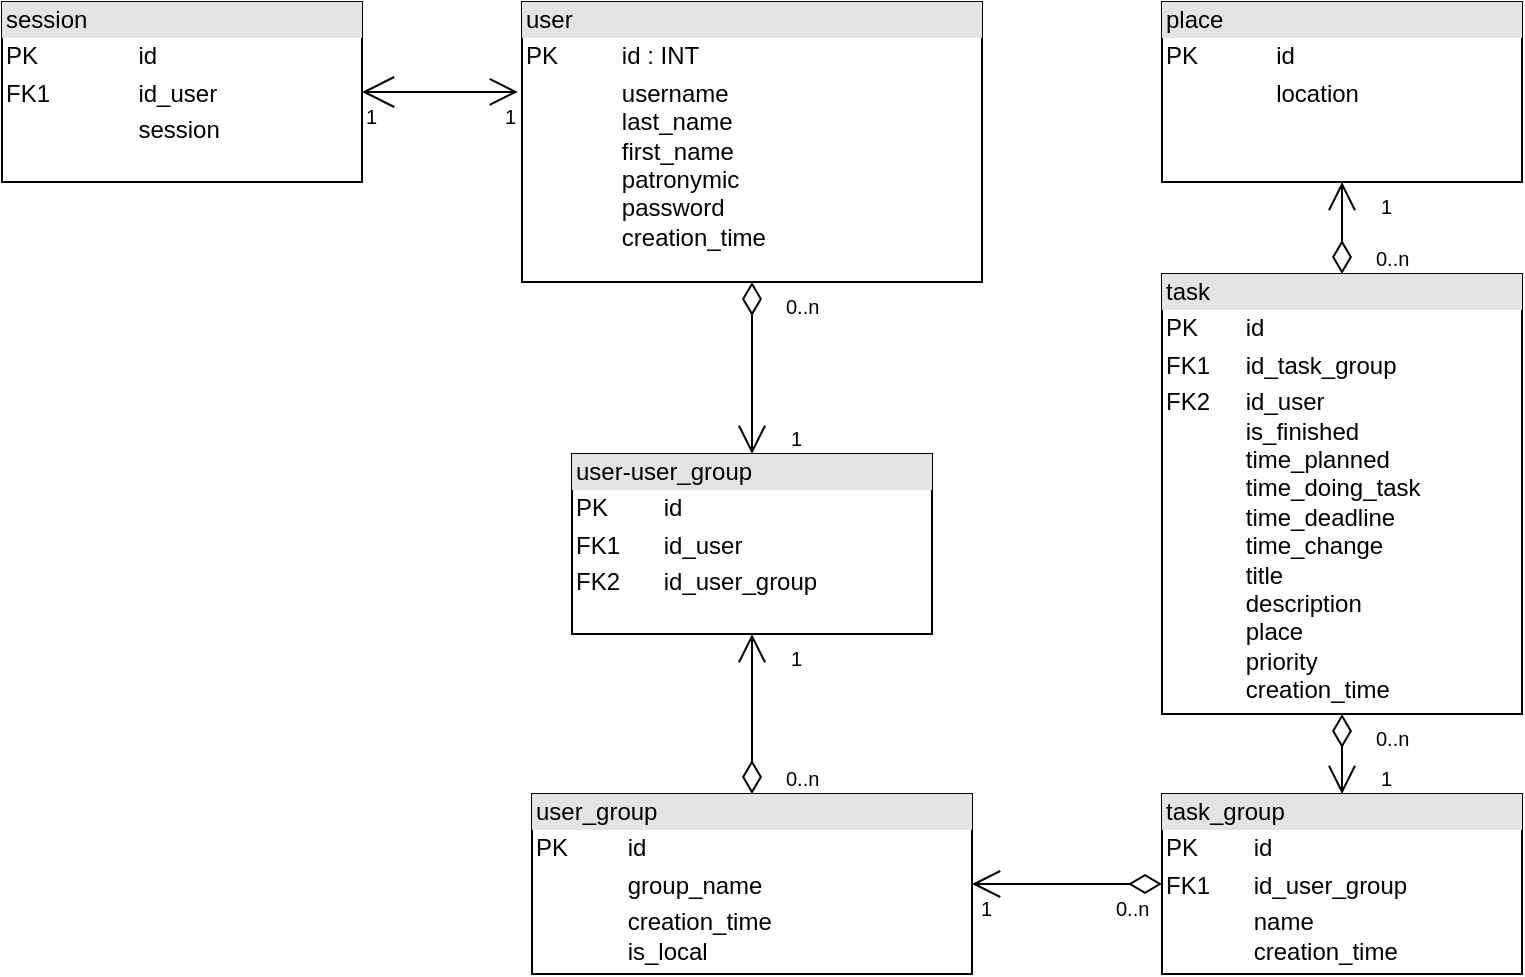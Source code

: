 <mxfile version="10.6.7" type="device"><diagram id="jhCY2ZArRL7Xhu8vI5vc" name="Page-1"><mxGraphModel dx="840" dy="1577" grid="1" gridSize="10" guides="1" tooltips="1" connect="1" arrows="1" fold="1" page="1" pageScale="1" pageWidth="850" pageHeight="1100" math="0" shadow="0"><root><mxCell id="0"/><mxCell id="1" parent="0"/><mxCell id="TQm1AGG4ECocUebj7hpt-9" value="&lt;div style=&quot;box-sizing: border-box ; width: 100% ; background: #e4e4e4 ; padding: 2px&quot;&gt;user&lt;/div&gt;&lt;table style=&quot;width: 100% ; font-size: 1em&quot; cellspacing=&quot;0&quot; cellpadding=&quot;2&quot;&gt;&lt;tbody&gt;&lt;tr&gt;&lt;td&gt;PK&lt;/td&gt;&lt;td&gt;id : INT&lt;br&gt;&lt;/td&gt;&lt;/tr&gt;&lt;tr&gt;&lt;td&gt;&lt;br&gt;&lt;/td&gt;&lt;td&gt;username&lt;br&gt;last_name&lt;br&gt;first_name&lt;br&gt;patronymic&lt;br&gt;password&lt;br&gt;creation_time&lt;br&gt;&lt;/td&gt;&lt;/tr&gt;&lt;tr&gt;&lt;td&gt;&lt;br&gt;&lt;/td&gt;&lt;td&gt;&lt;br&gt;&lt;/td&gt;&lt;/tr&gt;&lt;/tbody&gt;&lt;/table&gt;" style="verticalAlign=top;align=left;overflow=fill;html=1;" vertex="1" parent="1"><mxGeometry x="490" y="-806" width="230" height="140" as="geometry"/></mxCell><mxCell id="TQm1AGG4ECocUebj7hpt-10" value="&lt;div style=&quot;box-sizing: border-box ; width: 100% ; background: #e4e4e4 ; padding: 2px&quot;&gt;session&lt;/div&gt;&lt;table style=&quot;width: 100% ; font-size: 1em&quot; cellspacing=&quot;0&quot; cellpadding=&quot;2&quot;&gt;&lt;tbody&gt;&lt;tr&gt;&lt;td&gt;PK&lt;/td&gt;&lt;td&gt;id&lt;/td&gt;&lt;/tr&gt;&lt;tr&gt;&lt;td&gt;FK1&lt;/td&gt;&lt;td&gt;id_user&lt;br&gt;&lt;/td&gt;&lt;/tr&gt;&lt;tr&gt;&lt;td&gt;&lt;br&gt;&lt;/td&gt;&lt;td&gt;session&lt;/td&gt;&lt;/tr&gt;&lt;/tbody&gt;&lt;/table&gt;" style="verticalAlign=top;align=left;overflow=fill;html=1;" vertex="1" parent="1"><mxGeometry x="230" y="-806" width="180" height="90" as="geometry"/></mxCell><mxCell id="TQm1AGG4ECocUebj7hpt-15" value="" style="endArrow=open;endSize=12;startArrow=open;startSize=14;startFill=0;edgeStyle=orthogonalEdgeStyle;html=1;exitX=1;exitY=0.5;exitDx=0;exitDy=0;entryX=-0.009;entryY=0.321;entryDx=0;entryDy=0;entryPerimeter=0;" edge="1" parent="1" source="TQm1AGG4ECocUebj7hpt-10" target="TQm1AGG4ECocUebj7hpt-9"><mxGeometry y="75" relative="1" as="geometry"><mxPoint x="150" y="-640" as="sourcePoint"/><mxPoint x="480" y="-760" as="targetPoint"/><mxPoint as="offset"/></mxGeometry></mxCell><mxCell id="TQm1AGG4ECocUebj7hpt-16" value="1" style="resizable=0;html=1;align=left;verticalAlign=top;labelBackgroundColor=#ffffff;fontSize=10;" connectable="0" vertex="1" parent="TQm1AGG4ECocUebj7hpt-15"><mxGeometry x="-1" relative="1" as="geometry"/></mxCell><mxCell id="TQm1AGG4ECocUebj7hpt-17" value="1" style="resizable=0;html=1;align=right;verticalAlign=top;labelBackgroundColor=#ffffff;fontSize=10;" connectable="0" vertex="1" parent="TQm1AGG4ECocUebj7hpt-15"><mxGeometry x="1" relative="1" as="geometry"/></mxCell><mxCell id="TQm1AGG4ECocUebj7hpt-20" value="&lt;div style=&quot;box-sizing: border-box ; width: 100% ; background: #e4e4e4 ; padding: 2px&quot;&gt;user_group&lt;/div&gt;&lt;table style=&quot;width: 100% ; font-size: 1em&quot; cellspacing=&quot;0&quot; cellpadding=&quot;2&quot;&gt;&lt;tbody&gt;&lt;tr&gt;&lt;td&gt;PK&lt;/td&gt;&lt;td&gt;id&lt;/td&gt;&lt;/tr&gt;&lt;tr&gt;&lt;td&gt;&lt;br&gt;&lt;/td&gt;&lt;td&gt;group_name&lt;/td&gt;&lt;/tr&gt;&lt;tr&gt;&lt;td&gt;&lt;br&gt;&lt;/td&gt;&lt;td&gt;creation_time&lt;br&gt;is_local&lt;br&gt;&lt;/td&gt;&lt;/tr&gt;&lt;/tbody&gt;&lt;/table&gt;" style="verticalAlign=top;align=left;overflow=fill;html=1;" vertex="1" parent="1"><mxGeometry x="495" y="-410" width="220" height="90" as="geometry"/></mxCell><mxCell id="TQm1AGG4ECocUebj7hpt-21" value="&lt;div style=&quot;box-sizing: border-box ; width: 100% ; background: #e4e4e4 ; padding: 2px&quot;&gt;user-user_group&lt;/div&gt;&lt;table style=&quot;width: 100% ; font-size: 1em&quot; cellspacing=&quot;0&quot; cellpadding=&quot;2&quot;&gt;&lt;tbody&gt;&lt;tr&gt;&lt;td&gt;PK&lt;/td&gt;&lt;td&gt;id&lt;/td&gt;&lt;/tr&gt;&lt;tr&gt;&lt;td&gt;FK1&lt;/td&gt;&lt;td&gt;id_user&lt;br&gt;&lt;/td&gt;&lt;/tr&gt;&lt;tr&gt;&lt;td&gt;FK2&lt;/td&gt;&lt;td&gt;id_user_group&lt;/td&gt;&lt;/tr&gt;&lt;/tbody&gt;&lt;/table&gt;" style="verticalAlign=top;align=left;overflow=fill;html=1;" vertex="1" parent="1"><mxGeometry x="515" y="-580" width="180" height="90" as="geometry"/></mxCell><mxCell id="TQm1AGG4ECocUebj7hpt-22" value="" style="endArrow=open;html=1;endSize=12;startArrow=diamondThin;startSize=14;startFill=0;edgeStyle=orthogonalEdgeStyle;exitX=0.5;exitY=1;exitDx=0;exitDy=0;entryX=0.5;entryY=0;entryDx=0;entryDy=0;" edge="1" parent="1" source="TQm1AGG4ECocUebj7hpt-9" target="TQm1AGG4ECocUebj7hpt-21"><mxGeometry x="0.25" y="-115" relative="1" as="geometry"><mxPoint x="150" y="-300" as="sourcePoint"/><mxPoint x="310" y="-300" as="targetPoint"/><mxPoint as="offset"/></mxGeometry></mxCell><mxCell id="TQm1AGG4ECocUebj7hpt-23" value="0..n" style="resizable=0;html=1;align=left;verticalAlign=top;labelBackgroundColor=#ffffff;fontSize=10;" connectable="0" vertex="1" parent="TQm1AGG4ECocUebj7hpt-22"><mxGeometry x="-1" relative="1" as="geometry"><mxPoint x="15" as="offset"/></mxGeometry></mxCell><mxCell id="TQm1AGG4ECocUebj7hpt-24" value="1" style="resizable=0;html=1;align=right;verticalAlign=top;labelBackgroundColor=#ffffff;fontSize=10;" connectable="0" vertex="1" parent="TQm1AGG4ECocUebj7hpt-22"><mxGeometry x="1" relative="1" as="geometry"><mxPoint x="25" y="-20" as="offset"/></mxGeometry></mxCell><mxCell id="TQm1AGG4ECocUebj7hpt-28" value="" style="endArrow=open;html=1;endSize=12;startArrow=diamondThin;startSize=14;startFill=0;edgeStyle=orthogonalEdgeStyle;exitX=0.5;exitY=0;exitDx=0;exitDy=0;entryX=0.5;entryY=1;entryDx=0;entryDy=0;" edge="1" parent="1" source="TQm1AGG4ECocUebj7hpt-20" target="TQm1AGG4ECocUebj7hpt-21"><mxGeometry x="0.25" y="-115" relative="1" as="geometry"><mxPoint x="615" y="-650" as="sourcePoint"/><mxPoint x="605" y="-480" as="targetPoint"/><mxPoint as="offset"/></mxGeometry></mxCell><mxCell id="TQm1AGG4ECocUebj7hpt-29" value="0..n" style="resizable=0;html=1;align=left;verticalAlign=top;labelBackgroundColor=#ffffff;fontSize=10;" connectable="0" vertex="1" parent="TQm1AGG4ECocUebj7hpt-28"><mxGeometry x="-1" relative="1" as="geometry"><mxPoint x="15" y="-20" as="offset"/></mxGeometry></mxCell><mxCell id="TQm1AGG4ECocUebj7hpt-30" value="1" style="resizable=0;html=1;align=right;verticalAlign=top;labelBackgroundColor=#ffffff;fontSize=10;" connectable="0" vertex="1" parent="TQm1AGG4ECocUebj7hpt-28"><mxGeometry x="1" relative="1" as="geometry"><mxPoint x="25" as="offset"/></mxGeometry></mxCell><mxCell id="TQm1AGG4ECocUebj7hpt-33" value="&lt;div style=&quot;box-sizing: border-box ; width: 100% ; background: #e4e4e4 ; padding: 2px&quot;&gt;task_group&lt;/div&gt;&lt;table style=&quot;width: 100% ; font-size: 1em&quot; cellspacing=&quot;0&quot; cellpadding=&quot;2&quot;&gt;&lt;tbody&gt;&lt;tr&gt;&lt;td&gt;PK&lt;/td&gt;&lt;td&gt;id&lt;/td&gt;&lt;/tr&gt;&lt;tr&gt;&lt;td&gt;FK1&lt;/td&gt;&lt;td&gt;id_user_group&lt;br&gt;&lt;/td&gt;&lt;/tr&gt;&lt;tr&gt;&lt;td&gt;&lt;br&gt;&lt;/td&gt;&lt;td&gt;name&lt;br&gt;creation_time&lt;br&gt;&lt;/td&gt;&lt;/tr&gt;&lt;/tbody&gt;&lt;/table&gt;" style="verticalAlign=top;align=left;overflow=fill;html=1;" vertex="1" parent="1"><mxGeometry x="810" y="-410" width="180" height="90" as="geometry"/></mxCell><mxCell id="TQm1AGG4ECocUebj7hpt-34" value="" style="endArrow=open;html=1;endSize=12;startArrow=diamondThin;startSize=14;startFill=0;edgeStyle=orthogonalEdgeStyle;exitX=0;exitY=0.5;exitDx=0;exitDy=0;entryX=1;entryY=0.5;entryDx=0;entryDy=0;" edge="1" parent="1" source="TQm1AGG4ECocUebj7hpt-33" target="TQm1AGG4ECocUebj7hpt-20"><mxGeometry x="-0.5" y="-135" relative="1" as="geometry"><mxPoint x="250" y="-300" as="sourcePoint"/><mxPoint x="720" y="-365" as="targetPoint"/><mxPoint as="offset"/></mxGeometry></mxCell><mxCell id="TQm1AGG4ECocUebj7hpt-35" value="0..n" style="resizable=0;html=1;align=left;verticalAlign=top;labelBackgroundColor=#ffffff;fontSize=10;" connectable="0" vertex="1" parent="TQm1AGG4ECocUebj7hpt-34"><mxGeometry x="-1" relative="1" as="geometry"><mxPoint x="-25" as="offset"/></mxGeometry></mxCell><mxCell id="TQm1AGG4ECocUebj7hpt-36" value="1" style="resizable=0;html=1;align=right;verticalAlign=top;labelBackgroundColor=#ffffff;fontSize=10;" connectable="0" vertex="1" parent="TQm1AGG4ECocUebj7hpt-34"><mxGeometry x="1" relative="1" as="geometry"><mxPoint x="10" as="offset"/></mxGeometry></mxCell><mxCell id="TQm1AGG4ECocUebj7hpt-38" value="&lt;div style=&quot;box-sizing: border-box ; width: 100% ; background: #e4e4e4 ; padding: 2px&quot;&gt;task&lt;br&gt;&lt;/div&gt;&lt;table style=&quot;width: 100% ; font-size: 1em&quot; cellspacing=&quot;0&quot; cellpadding=&quot;2&quot;&gt;&lt;tbody&gt;&lt;tr&gt;&lt;td&gt;PK&lt;/td&gt;&lt;td&gt;id&lt;/td&gt;&lt;/tr&gt;&lt;tr&gt;&lt;td&gt;FK1&lt;/td&gt;&lt;td&gt;id_task_group&lt;/td&gt;&lt;/tr&gt;&lt;tr&gt;&lt;td&gt;FK2&lt;br&gt;&lt;br&gt;&lt;br&gt;&lt;br&gt;&lt;br&gt;&lt;br&gt;&lt;br&gt;&lt;br&gt;&lt;br&gt;&lt;br&gt;&lt;br&gt;&lt;br&gt;&lt;br&gt;&lt;/td&gt;&lt;td&gt;id_user&lt;br&gt;is_finished&lt;br&gt;time_planned&lt;br&gt;time_doing_task&lt;br&gt;time_deadline&lt;br&gt;time_change&lt;br&gt;title&lt;br&gt;description&lt;br&gt;place&lt;br&gt;priority&lt;br&gt;creation_time&lt;br&gt;&lt;br&gt;&lt;br&gt;&lt;/td&gt;&lt;/tr&gt;&lt;/tbody&gt;&lt;/table&gt;" style="verticalAlign=top;align=left;overflow=fill;html=1;" vertex="1" parent="1"><mxGeometry x="810" y="-670" width="180" height="220" as="geometry"/></mxCell><mxCell id="TQm1AGG4ECocUebj7hpt-42" value="" style="endArrow=open;html=1;endSize=12;startArrow=diamondThin;startSize=14;startFill=0;edgeStyle=orthogonalEdgeStyle;entryX=0.5;entryY=0;entryDx=0;entryDy=0;exitX=0.5;exitY=1;exitDx=0;exitDy=0;" edge="1" parent="1" source="TQm1AGG4ECocUebj7hpt-38" target="TQm1AGG4ECocUebj7hpt-33"><mxGeometry x="0.25" y="-115" relative="1" as="geometry"><mxPoint x="900" y="-450" as="sourcePoint"/><mxPoint x="615" y="-570" as="targetPoint"/><mxPoint as="offset"/></mxGeometry></mxCell><mxCell id="TQm1AGG4ECocUebj7hpt-43" value="0..n" style="resizable=0;html=1;align=left;verticalAlign=top;labelBackgroundColor=#ffffff;fontSize=10;" connectable="0" vertex="1" parent="TQm1AGG4ECocUebj7hpt-42"><mxGeometry x="-1" relative="1" as="geometry"><mxPoint x="15" as="offset"/></mxGeometry></mxCell><mxCell id="TQm1AGG4ECocUebj7hpt-44" value="1" style="resizable=0;html=1;align=right;verticalAlign=top;labelBackgroundColor=#ffffff;fontSize=10;" connectable="0" vertex="1" parent="TQm1AGG4ECocUebj7hpt-42"><mxGeometry x="1" relative="1" as="geometry"><mxPoint x="25" y="-20" as="offset"/></mxGeometry></mxCell><mxCell id="TQm1AGG4ECocUebj7hpt-45" value="&lt;div style=&quot;box-sizing: border-box ; width: 100% ; background: #e4e4e4 ; padding: 2px&quot;&gt;place&lt;br&gt;&lt;/div&gt;&lt;table style=&quot;width: 100% ; font-size: 1em&quot; cellspacing=&quot;0&quot; cellpadding=&quot;2&quot;&gt;&lt;tbody&gt;&lt;tr&gt;&lt;td&gt;PK&lt;/td&gt;&lt;td&gt;id&lt;/td&gt;&lt;/tr&gt;&lt;tr&gt;&lt;td&gt;&lt;br&gt;&lt;/td&gt;&lt;td&gt;location&lt;/td&gt;&lt;/tr&gt;&lt;tr&gt;&lt;td&gt;&lt;br&gt;&lt;/td&gt;&lt;td&gt;&lt;br&gt;&lt;/td&gt;&lt;/tr&gt;&lt;/tbody&gt;&lt;/table&gt;" style="verticalAlign=top;align=left;overflow=fill;html=1;" vertex="1" parent="1"><mxGeometry x="810" y="-806" width="180" height="90" as="geometry"/></mxCell><mxCell id="TQm1AGG4ECocUebj7hpt-46" value="" style="endArrow=open;html=1;endSize=12;startArrow=diamondThin;startSize=14;startFill=0;edgeStyle=orthogonalEdgeStyle;entryX=0.5;entryY=1;entryDx=0;entryDy=0;exitX=0.5;exitY=0;exitDx=0;exitDy=0;" edge="1" parent="1" source="TQm1AGG4ECocUebj7hpt-38" target="TQm1AGG4ECocUebj7hpt-45"><mxGeometry x="0.25" y="-115" relative="1" as="geometry"><mxPoint x="900" y="-690" as="sourcePoint"/><mxPoint x="615" y="-480" as="targetPoint"/><mxPoint as="offset"/></mxGeometry></mxCell><mxCell id="TQm1AGG4ECocUebj7hpt-47" value="0..n" style="resizable=0;html=1;align=left;verticalAlign=top;labelBackgroundColor=#ffffff;fontSize=10;" connectable="0" vertex="1" parent="TQm1AGG4ECocUebj7hpt-46"><mxGeometry x="-1" relative="1" as="geometry"><mxPoint x="15" y="-20" as="offset"/></mxGeometry></mxCell><mxCell id="TQm1AGG4ECocUebj7hpt-48" value="1" style="resizable=0;html=1;align=right;verticalAlign=top;labelBackgroundColor=#ffffff;fontSize=10;" connectable="0" vertex="1" parent="TQm1AGG4ECocUebj7hpt-46"><mxGeometry x="1" relative="1" as="geometry"><mxPoint x="25" as="offset"/></mxGeometry></mxCell></root></mxGraphModel></diagram></mxfile>